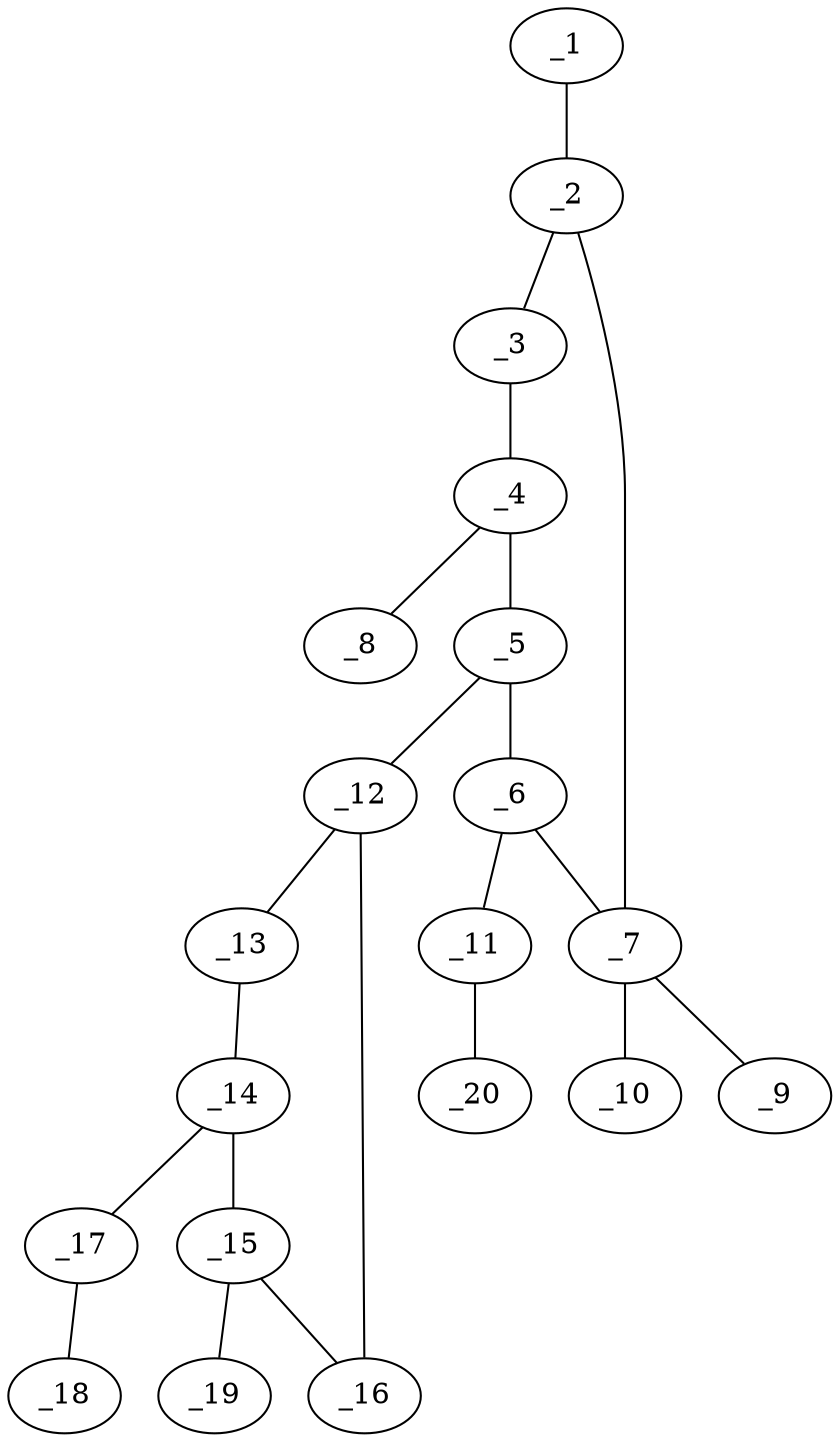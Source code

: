 graph molid646436 {
	_1	 [charge=0,
		chem=2,
		symbol="O  ",
		x="4.5981",
		y="-3.6307"];
	_2	 [charge=0,
		chem=1,
		symbol="C  ",
		x="4.5981",
		y="-2.6307"];
	_1 -- _2	 [valence=2];
	_3	 [charge=0,
		chem=4,
		symbol="N  ",
		x="5.4641",
		y="-2.1307"];
	_2 -- _3	 [valence=1];
	_7	 [charge=0,
		chem=1,
		symbol="C  ",
		x="3.732",
		y="-2.1307"];
	_2 -- _7	 [valence=1];
	_4	 [charge=0,
		chem=1,
		symbol="C  ",
		x="5.4641",
		y="-1.1307"];
	_3 -- _4	 [valence=1];
	_5	 [charge=0,
		chem=4,
		symbol="N  ",
		x="4.5981",
		y="-0.6307"];
	_4 -- _5	 [valence=1];
	_8	 [charge=0,
		chem=2,
		symbol="O  ",
		x="6.3301",
		y="-0.6307"];
	_4 -- _8	 [valence=2];
	_6	 [charge=0,
		chem=1,
		symbol="C  ",
		x="3.7321",
		y="-1.1307"];
	_5 -- _6	 [valence=1];
	_12	 [charge=0,
		chem=1,
		symbol="C  ",
		x="4.5981",
		y="0.3693"];
	_5 -- _12	 [valence=1];
	_6 -- _7	 [valence=1];
	_11	 [charge=0,
		chem=2,
		symbol="O  ",
		x="2.866",
		y="-0.6307"];
	_6 -- _11	 [valence=1];
	_9	 [charge=0,
		chem=1,
		symbol="C  ",
		x="3.232",
		y="-2.9967"];
	_7 -- _9	 [valence=1];
	_10	 [charge=0,
		chem=21,
		symbol="I  ",
		x="2.732",
		y="-2.1307"];
	_7 -- _10	 [valence=1];
	_20	 [charge=0,
		chem=1,
		symbol="C  ",
		x=2,
		y="-1.1307"];
	_11 -- _20	 [valence=1];
	_13	 [charge=0,
		chem=2,
		symbol="O  ",
		x="3.7891",
		y="0.9571"];
	_12 -- _13	 [valence=1];
	_16	 [charge=0,
		chem=1,
		symbol="C  ",
		x="5.4071",
		y="0.9571"];
	_12 -- _16	 [valence=1];
	_14	 [charge=0,
		chem=1,
		symbol="C  ",
		x="4.0981",
		y="1.9081"];
	_13 -- _14	 [valence=1];
	_15	 [charge=0,
		chem=1,
		symbol="C  ",
		x="5.0981",
		y="1.9081"];
	_14 -- _15	 [valence=1];
	_17	 [charge=0,
		chem=1,
		symbol="C  ",
		x="3.5103",
		y="2.7172"];
	_14 -- _17	 [valence=1];
	_15 -- _16	 [valence=1];
	_19	 [charge=0,
		chem=22,
		symbol="F  ",
		x="5.6859",
		y="2.7172"];
	_15 -- _19	 [valence=1];
	_18	 [charge=0,
		chem=2,
		symbol="O  ",
		x="3.917",
		y="3.6307"];
	_17 -- _18	 [valence=1];
}
